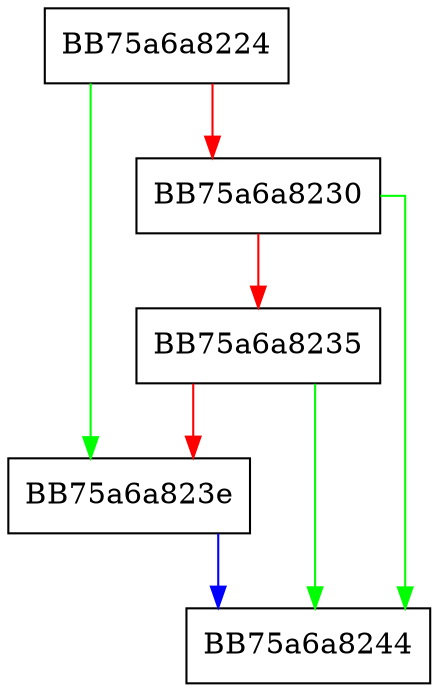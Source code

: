 digraph ZSTD_allocateChainTable {
  node [shape="box"];
  graph [splines=ortho];
  BB75a6a8224 -> BB75a6a823e [color="green"];
  BB75a6a8224 -> BB75a6a8230 [color="red"];
  BB75a6a8230 -> BB75a6a8244 [color="green"];
  BB75a6a8230 -> BB75a6a8235 [color="red"];
  BB75a6a8235 -> BB75a6a8244 [color="green"];
  BB75a6a8235 -> BB75a6a823e [color="red"];
  BB75a6a823e -> BB75a6a8244 [color="blue"];
}